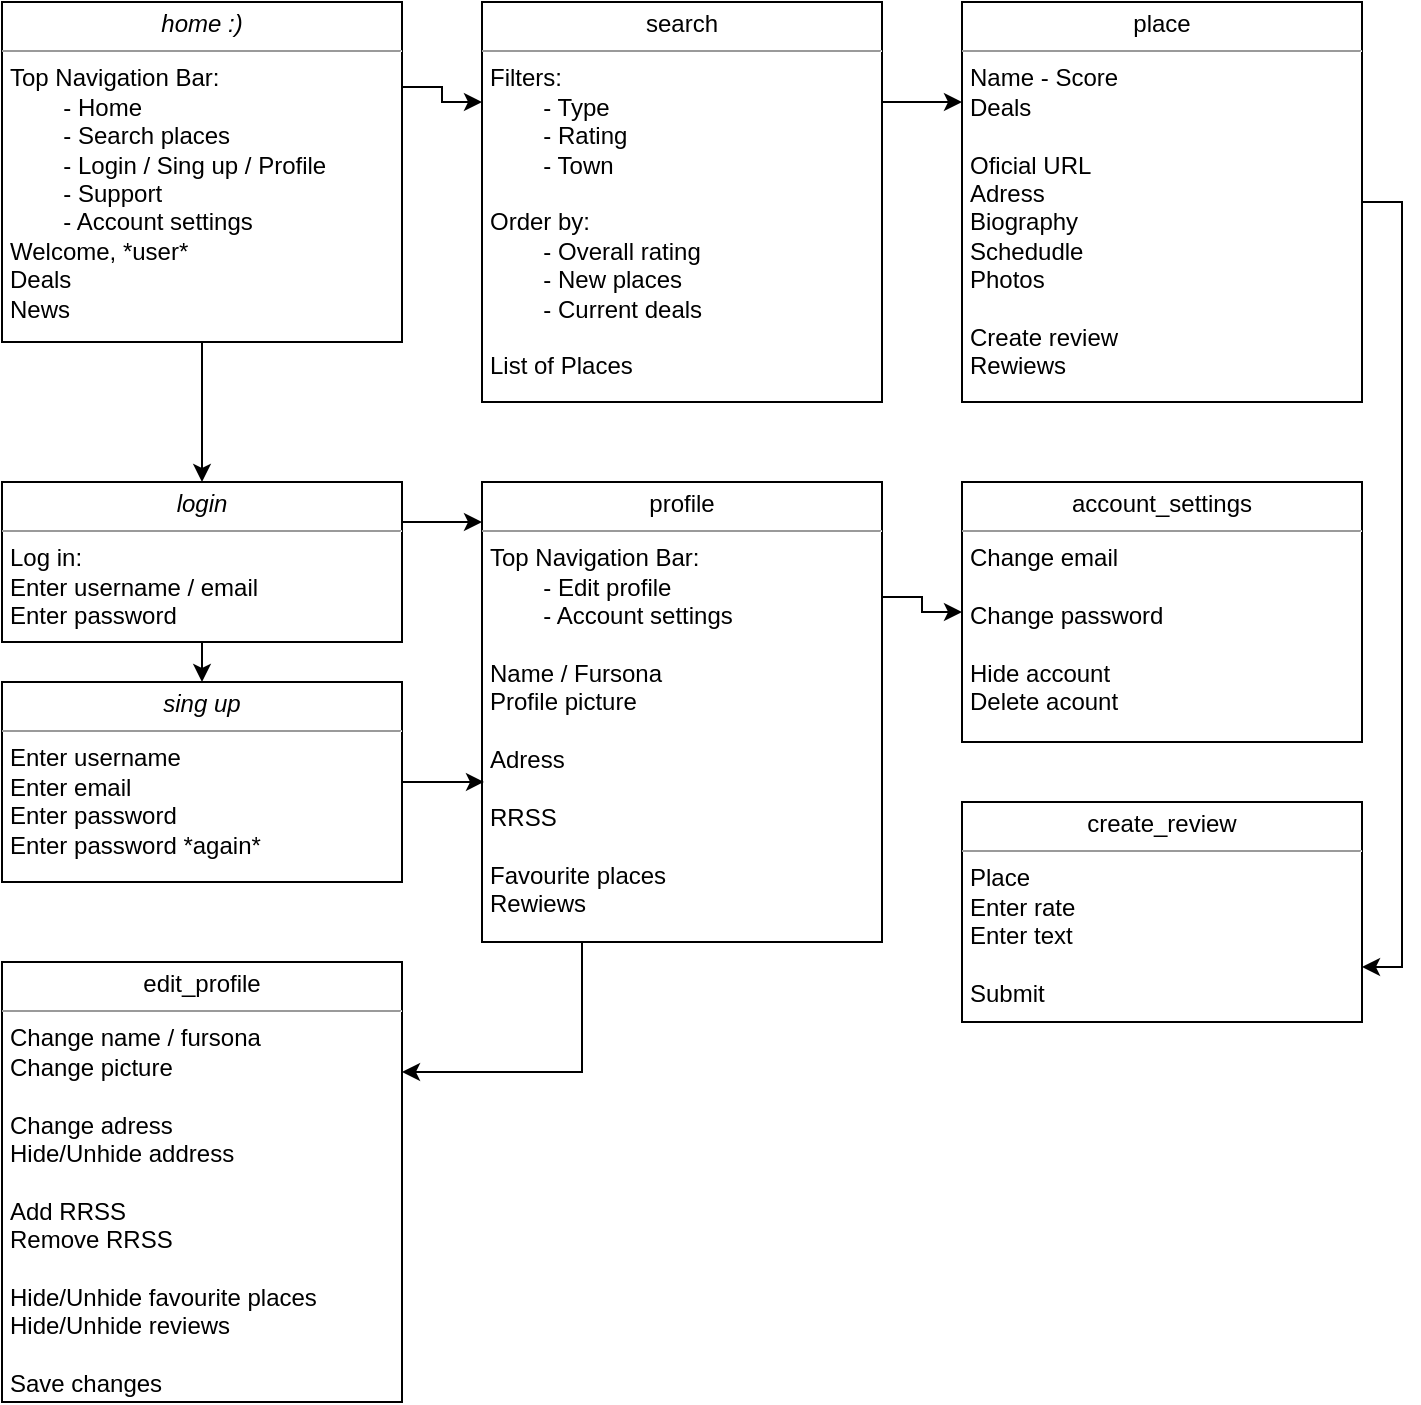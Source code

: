 <mxfile version="16.6.1" type="device"><diagram name="Page-1" id="c4acf3e9-155e-7222-9cf6-157b1a14988f"><mxGraphModel dx="1422" dy="802" grid="1" gridSize="10" guides="1" tooltips="1" connect="1" arrows="1" fold="1" page="1" pageScale="1" pageWidth="850" pageHeight="1100" background="none" math="0" shadow="0"><root><mxCell id="0"/><mxCell id="1" parent="0"/><mxCell id="-m8F6RaqqLiDMNpErY54-14" style="edgeStyle=orthogonalEdgeStyle;rounded=0;orthogonalLoop=1;jettySize=auto;html=1;exitX=1;exitY=0.25;exitDx=0;exitDy=0;entryX=0;entryY=0.25;entryDx=0;entryDy=0;" parent="1" source="5d2195bd80daf111-15" target="-m8F6RaqqLiDMNpErY54-3" edge="1"><mxGeometry relative="1" as="geometry"/></mxCell><mxCell id="5d2195bd80daf111-15" value="&lt;p style=&quot;margin: 0px ; margin-top: 4px ; text-align: center&quot;&gt;search&lt;/p&gt;&lt;hr size=&quot;1&quot;&gt;&lt;p style=&quot;margin: 0px ; margin-left: 4px&quot;&gt;Filters:&lt;/p&gt;&lt;p style=&quot;margin: 0px ; margin-left: 4px&quot;&gt;&lt;span style=&quot;white-space: pre&quot;&gt;&#9;&lt;/span&gt;- Type&lt;br&gt;&lt;/p&gt;&lt;p style=&quot;margin: 0px ; margin-left: 4px&quot;&gt;&lt;span style=&quot;white-space: pre&quot;&gt;&#9;&lt;/span&gt;- Rating&lt;br&gt;&lt;/p&gt;&lt;p style=&quot;margin: 0px ; margin-left: 4px&quot;&gt;&lt;span style=&quot;white-space: pre&quot;&gt;&#9;&lt;/span&gt;- Town&lt;br&gt;&lt;/p&gt;&lt;p style=&quot;margin: 0px ; margin-left: 4px&quot;&gt;&lt;br&gt;&lt;/p&gt;&lt;p style=&quot;margin: 0px ; margin-left: 4px&quot;&gt;Order by:&lt;/p&gt;&lt;p style=&quot;margin: 0px ; margin-left: 4px&quot;&gt;&lt;span style=&quot;white-space: pre&quot;&gt;&#9;&lt;/span&gt;- Overall rating&lt;/p&gt;&lt;p style=&quot;margin: 0px ; margin-left: 4px&quot;&gt;&lt;span style=&quot;white-space: pre&quot;&gt;&#9;&lt;/span&gt;- New places&lt;br&gt;&lt;/p&gt;&lt;p style=&quot;margin: 0px ; margin-left: 4px&quot;&gt;&lt;span style=&quot;white-space: pre&quot;&gt;&#9;&lt;/span&gt;- Current deals&lt;br&gt;&lt;/p&gt;&lt;p style=&quot;margin: 0px ; margin-left: 4px&quot;&gt;&lt;br&gt;&lt;/p&gt;&lt;p style=&quot;margin: 0px ; margin-left: 4px&quot;&gt;List of Places&lt;/p&gt;" style="verticalAlign=top;align=left;overflow=fill;fontSize=12;fontFamily=Helvetica;html=1;rounded=0;shadow=0;comic=0;labelBackgroundColor=none;strokeWidth=1" parent="1" vertex="1"><mxGeometry x="320" y="40" width="200" height="200" as="geometry"/></mxCell><mxCell id="-m8F6RaqqLiDMNpErY54-9" style="edgeStyle=orthogonalEdgeStyle;rounded=0;orthogonalLoop=1;jettySize=auto;html=1;exitX=0.5;exitY=1;exitDx=0;exitDy=0;entryX=0.5;entryY=0;entryDx=0;entryDy=0;" parent="1" source="5d2195bd80daf111-18" target="-m8F6RaqqLiDMNpErY54-6" edge="1"><mxGeometry relative="1" as="geometry"/></mxCell><mxCell id="-m8F6RaqqLiDMNpErY54-10" style="edgeStyle=orthogonalEdgeStyle;rounded=0;orthogonalLoop=1;jettySize=auto;html=1;exitX=1;exitY=0.25;exitDx=0;exitDy=0;entryX=0;entryY=0.087;entryDx=0;entryDy=0;entryPerimeter=0;" parent="1" source="5d2195bd80daf111-18" target="-m8F6RaqqLiDMNpErY54-1" edge="1"><mxGeometry relative="1" as="geometry"/></mxCell><mxCell id="5d2195bd80daf111-18" value="&lt;p style=&quot;margin: 0px ; margin-top: 4px ; text-align: center&quot;&gt;&lt;i&gt;l&lt;/i&gt;&lt;i&gt;ogin&lt;/i&gt;&lt;/p&gt;&lt;hr size=&quot;1&quot;&gt;&lt;p style=&quot;margin: 0px ; margin-left: 4px&quot;&gt;Log in:&lt;/p&gt;&lt;p style=&quot;margin: 0px ; margin-left: 4px&quot;&gt;Enter username /&lt;span&gt;&amp;nbsp;email&lt;/span&gt;&lt;/p&gt;&lt;p style=&quot;margin: 0px ; margin-left: 4px&quot;&gt;Enter password&lt;/p&gt;&lt;p style=&quot;margin: 0px ; margin-left: 4px&quot;&gt;&lt;br&gt;&lt;/p&gt;" style="verticalAlign=top;align=left;overflow=fill;fontSize=12;fontFamily=Helvetica;html=1;rounded=0;shadow=0;comic=0;labelBackgroundColor=none;strokeWidth=1" parent="1" vertex="1"><mxGeometry x="80" y="280" width="200" height="80" as="geometry"/></mxCell><mxCell id="-m8F6RaqqLiDMNpErY54-8" style="edgeStyle=orthogonalEdgeStyle;rounded=0;orthogonalLoop=1;jettySize=auto;html=1;exitX=0.5;exitY=1;exitDx=0;exitDy=0;entryX=0.5;entryY=0;entryDx=0;entryDy=0;" parent="1" source="5d2195bd80daf111-19" target="5d2195bd80daf111-18" edge="1"><mxGeometry relative="1" as="geometry"/></mxCell><mxCell id="-m8F6RaqqLiDMNpErY54-13" style="edgeStyle=orthogonalEdgeStyle;rounded=0;orthogonalLoop=1;jettySize=auto;html=1;exitX=1;exitY=0.25;exitDx=0;exitDy=0;entryX=0;entryY=0.25;entryDx=0;entryDy=0;" parent="1" source="5d2195bd80daf111-19" target="5d2195bd80daf111-15" edge="1"><mxGeometry relative="1" as="geometry"/></mxCell><mxCell id="5d2195bd80daf111-19" value="&lt;p style=&quot;margin: 0px ; margin-top: 4px ; text-align: center&quot;&gt;&lt;i&gt;home :)&lt;/i&gt;&lt;/p&gt;&lt;hr size=&quot;1&quot;&gt;&lt;p style=&quot;margin: 0px ; margin-left: 4px&quot;&gt;Top Navigation Bar:&lt;/p&gt;&lt;p style=&quot;margin: 0px ; margin-left: 4px&quot;&gt;&lt;span style=&quot;white-space: pre&quot;&gt;&#9;&lt;/span&gt;- Home&lt;br&gt;&lt;/p&gt;&lt;p style=&quot;margin: 0px ; margin-left: 4px&quot;&gt;&lt;span style=&quot;white-space: pre&quot;&gt;&#9;&lt;/span&gt;- Search places&lt;br&gt;&lt;/p&gt;&lt;p style=&quot;margin: 0px ; margin-left: 4px&quot;&gt;&lt;span style=&quot;white-space: pre&quot;&gt;&#9;&lt;/span&gt;- Login / Sing up /&lt;span&gt;&amp;nbsp;Profile&lt;/span&gt;&lt;/p&gt;&lt;p style=&quot;margin: 0px ; margin-left: 4px&quot;&gt;&lt;span style=&quot;white-space: pre&quot;&gt;&#9;&lt;/span&gt;- Support&lt;br&gt;&lt;/p&gt;&lt;p style=&quot;margin: 0px ; margin-left: 4px&quot;&gt;&lt;span style=&quot;white-space: pre&quot;&gt;&#9;&lt;/span&gt;- Account settings&lt;br&gt;&lt;/p&gt;&lt;p style=&quot;margin: 0px ; margin-left: 4px&quot;&gt;Welcome, *user*&lt;/p&gt;&lt;p style=&quot;margin: 0px ; margin-left: 4px&quot;&gt;Deals&lt;/p&gt;&lt;p style=&quot;margin: 0px ; margin-left: 4px&quot;&gt;News&lt;/p&gt;&lt;p style=&quot;margin: 0px ; margin-left: 4px&quot;&gt;&lt;br&gt;&lt;/p&gt;&lt;p style=&quot;margin: 0px ; margin-left: 4px&quot;&gt;&lt;br&gt;&lt;/p&gt;" style="verticalAlign=top;align=left;overflow=fill;fontSize=12;fontFamily=Helvetica;html=1;rounded=0;shadow=0;comic=0;labelBackgroundColor=none;strokeWidth=1" parent="1" vertex="1"><mxGeometry x="80" y="40" width="200" height="170" as="geometry"/></mxCell><mxCell id="-m8F6RaqqLiDMNpErY54-15" style="edgeStyle=orthogonalEdgeStyle;rounded=0;orthogonalLoop=1;jettySize=auto;html=1;exitX=1;exitY=0.25;exitDx=0;exitDy=0;" parent="1" source="-m8F6RaqqLiDMNpErY54-1" target="-m8F6RaqqLiDMNpErY54-2" edge="1"><mxGeometry relative="1" as="geometry"/></mxCell><mxCell id="-m8F6RaqqLiDMNpErY54-17" style="edgeStyle=orthogonalEdgeStyle;rounded=0;orthogonalLoop=1;jettySize=auto;html=1;exitX=0.25;exitY=1;exitDx=0;exitDy=0;entryX=1;entryY=0.25;entryDx=0;entryDy=0;" parent="1" source="-m8F6RaqqLiDMNpErY54-1" target="-m8F6RaqqLiDMNpErY54-4" edge="1"><mxGeometry relative="1" as="geometry"/></mxCell><mxCell id="-m8F6RaqqLiDMNpErY54-1" value="&lt;p style=&quot;margin: 0px ; margin-top: 4px ; text-align: center&quot;&gt;profile&lt;/p&gt;&lt;hr size=&quot;1&quot;&gt;&lt;p style=&quot;margin: 0px ; margin-left: 4px&quot;&gt;Top Navigation Bar:&lt;/p&gt;&lt;p style=&quot;margin: 0px ; margin-left: 4px&quot;&gt;&lt;span style=&quot;white-space: pre&quot;&gt;&#9;&lt;/span&gt;- Edit profile&lt;br&gt;&lt;/p&gt;&lt;p style=&quot;margin: 0px ; margin-left: 4px&quot;&gt;&lt;span style=&quot;white-space: pre&quot;&gt;&#9;&lt;/span&gt;- Account settings&lt;br&gt;&lt;/p&gt;&lt;p style=&quot;margin: 0px ; margin-left: 4px&quot;&gt;&lt;br&gt;&lt;/p&gt;&lt;p style=&quot;margin: 0px ; margin-left: 4px&quot;&gt;Name / Fursona&lt;/p&gt;&lt;p style=&quot;margin: 0px ; margin-left: 4px&quot;&gt;Profile picture&lt;/p&gt;&lt;p style=&quot;margin: 0px ; margin-left: 4px&quot;&gt;&lt;br&gt;&lt;/p&gt;&lt;p style=&quot;margin: 0px ; margin-left: 4px&quot;&gt;Adress&lt;/p&gt;&lt;p style=&quot;margin: 0px ; margin-left: 4px&quot;&gt;&lt;br&gt;&lt;/p&gt;&lt;p style=&quot;margin: 0px ; margin-left: 4px&quot;&gt;RRSS&lt;/p&gt;&lt;p style=&quot;margin: 0px ; margin-left: 4px&quot;&gt;&lt;br&gt;&lt;/p&gt;&lt;p style=&quot;margin: 0px ; margin-left: 4px&quot;&gt;Favourite places&lt;/p&gt;&lt;p style=&quot;margin: 0px ; margin-left: 4px&quot;&gt;Rewiews&lt;/p&gt;&lt;p style=&quot;margin: 0px ; margin-left: 4px&quot;&gt;&lt;br&gt;&lt;/p&gt;" style="verticalAlign=top;align=left;overflow=fill;fontSize=12;fontFamily=Helvetica;html=1;rounded=0;shadow=0;comic=0;labelBackgroundColor=none;strokeWidth=1" parent="1" vertex="1"><mxGeometry x="320" y="280" width="200" height="230" as="geometry"/></mxCell><mxCell id="-m8F6RaqqLiDMNpErY54-2" value="&lt;p style=&quot;margin: 0px ; margin-top: 4px ; text-align: center&quot;&gt;account_settings&lt;/p&gt;&lt;hr size=&quot;1&quot;&gt;&lt;p style=&quot;margin: 0px ; margin-left: 4px&quot;&gt;Change email&lt;/p&gt;&lt;p style=&quot;margin: 0px ; margin-left: 4px&quot;&gt;&lt;br&gt;&lt;/p&gt;&lt;p style=&quot;margin: 0px ; margin-left: 4px&quot;&gt;Change password&lt;/p&gt;&lt;p style=&quot;margin: 0px ; margin-left: 4px&quot;&gt;&lt;br&gt;&lt;/p&gt;&lt;p style=&quot;margin: 0px ; margin-left: 4px&quot;&gt;Hide account&lt;/p&gt;&lt;p style=&quot;margin: 0px ; margin-left: 4px&quot;&gt;Delete acount&lt;/p&gt;" style="verticalAlign=top;align=left;overflow=fill;fontSize=12;fontFamily=Helvetica;html=1;rounded=0;shadow=0;comic=0;labelBackgroundColor=none;strokeWidth=1" parent="1" vertex="1"><mxGeometry x="560" y="280" width="200" height="130" as="geometry"/></mxCell><mxCell id="-m8F6RaqqLiDMNpErY54-16" style="edgeStyle=orthogonalEdgeStyle;rounded=0;orthogonalLoop=1;jettySize=auto;html=1;exitX=1;exitY=0.5;exitDx=0;exitDy=0;entryX=1;entryY=0.75;entryDx=0;entryDy=0;" parent="1" source="-m8F6RaqqLiDMNpErY54-3" target="-m8F6RaqqLiDMNpErY54-5" edge="1"><mxGeometry relative="1" as="geometry"/></mxCell><mxCell id="-m8F6RaqqLiDMNpErY54-3" value="&lt;p style=&quot;margin: 0px ; margin-top: 4px ; text-align: center&quot;&gt;place&lt;/p&gt;&lt;hr size=&quot;1&quot;&gt;&lt;p style=&quot;margin: 0px ; margin-left: 4px&quot;&gt;Name -&amp;nbsp;&lt;span&gt;Score&lt;/span&gt;&lt;/p&gt;&lt;p style=&quot;margin: 0px ; margin-left: 4px&quot;&gt;Deals&lt;br&gt;&lt;/p&gt;&lt;p style=&quot;margin: 0px ; margin-left: 4px&quot;&gt;&lt;br&gt;&lt;/p&gt;&lt;p style=&quot;margin: 0px ; margin-left: 4px&quot;&gt;Oficial URL&lt;br&gt;&lt;/p&gt;&lt;p style=&quot;margin: 0px ; margin-left: 4px&quot;&gt;Adress&lt;/p&gt;&lt;p style=&quot;margin: 0px ; margin-left: 4px&quot;&gt;Biography&lt;br&gt;&lt;/p&gt;&lt;p style=&quot;margin: 0px ; margin-left: 4px&quot;&gt;Schedudle&lt;/p&gt;&lt;p style=&quot;margin: 0px ; margin-left: 4px&quot;&gt;Photos&lt;/p&gt;&lt;p style=&quot;margin: 0px ; margin-left: 4px&quot;&gt;&lt;br&gt;&lt;/p&gt;&lt;p style=&quot;margin: 0px ; margin-left: 4px&quot;&gt;Create review&lt;/p&gt;&lt;p style=&quot;margin: 0px ; margin-left: 4px&quot;&gt;Rewiews&lt;/p&gt;&lt;p style=&quot;margin: 0px ; margin-left: 4px&quot;&gt;&lt;br&gt;&lt;/p&gt;" style="verticalAlign=top;align=left;overflow=fill;fontSize=12;fontFamily=Helvetica;html=1;rounded=0;shadow=0;comic=0;labelBackgroundColor=none;strokeWidth=1" parent="1" vertex="1"><mxGeometry x="560" y="40" width="200" height="200" as="geometry"/></mxCell><mxCell id="-m8F6RaqqLiDMNpErY54-4" value="&lt;p style=&quot;margin: 0px ; margin-top: 4px ; text-align: center&quot;&gt;edit_profile&lt;/p&gt;&lt;hr size=&quot;1&quot;&gt;&lt;p style=&quot;margin: 0px ; margin-left: 4px&quot;&gt;Change name / fursona&lt;/p&gt;&lt;p style=&quot;margin: 0px ; margin-left: 4px&quot;&gt;Change picture&lt;/p&gt;&lt;p style=&quot;margin: 0px ; margin-left: 4px&quot;&gt;&lt;br&gt;&lt;/p&gt;&lt;p style=&quot;margin: 0px ; margin-left: 4px&quot;&gt;Change adress&lt;/p&gt;&lt;p style=&quot;margin: 0px ; margin-left: 4px&quot;&gt;Hide/Unhide address&lt;/p&gt;&lt;p style=&quot;margin: 0px ; margin-left: 4px&quot;&gt;&lt;br&gt;&lt;/p&gt;&lt;p style=&quot;margin: 0px ; margin-left: 4px&quot;&gt;Add RRSS&lt;/p&gt;&lt;p style=&quot;margin: 0px ; margin-left: 4px&quot;&gt;Remove RRSS&lt;/p&gt;&lt;p style=&quot;margin: 0px ; margin-left: 4px&quot;&gt;&lt;br&gt;&lt;/p&gt;&lt;p style=&quot;margin: 0px ; margin-left: 4px&quot;&gt;Hide/Unhide favourite places&lt;/p&gt;&lt;p style=&quot;margin: 0px ; margin-left: 4px&quot;&gt;Hide/Unhide reviews&lt;/p&gt;&lt;p style=&quot;margin: 0px ; margin-left: 4px&quot;&gt;&lt;br&gt;&lt;/p&gt;&lt;p style=&quot;margin: 0px ; margin-left: 4px&quot;&gt;Save changes&lt;/p&gt;" style="verticalAlign=top;align=left;overflow=fill;fontSize=12;fontFamily=Helvetica;html=1;rounded=0;shadow=0;comic=0;labelBackgroundColor=none;strokeWidth=1" parent="1" vertex="1"><mxGeometry x="80" y="520" width="200" height="220" as="geometry"/></mxCell><mxCell id="-m8F6RaqqLiDMNpErY54-5" value="&lt;p style=&quot;margin: 0px ; margin-top: 4px ; text-align: center&quot;&gt;create_review&lt;/p&gt;&lt;hr size=&quot;1&quot;&gt;&lt;p style=&quot;margin: 0px ; margin-left: 4px&quot;&gt;Place&lt;/p&gt;&lt;p style=&quot;margin: 0px ; margin-left: 4px&quot;&gt;Enter rate&lt;br&gt;&lt;/p&gt;&lt;p style=&quot;margin: 0px ; margin-left: 4px&quot;&gt;Enter text&lt;/p&gt;&lt;p style=&quot;margin: 0px ; margin-left: 4px&quot;&gt;&lt;br&gt;&lt;/p&gt;&lt;p style=&quot;margin: 0px ; margin-left: 4px&quot;&gt;Submit&lt;/p&gt;" style="verticalAlign=top;align=left;overflow=fill;fontSize=12;fontFamily=Helvetica;html=1;rounded=0;shadow=0;comic=0;labelBackgroundColor=none;strokeWidth=1" parent="1" vertex="1"><mxGeometry x="560" y="440" width="200" height="110" as="geometry"/></mxCell><mxCell id="-m8F6RaqqLiDMNpErY54-11" style="edgeStyle=orthogonalEdgeStyle;rounded=0;orthogonalLoop=1;jettySize=auto;html=1;exitX=1;exitY=0.5;exitDx=0;exitDy=0;entryX=0.005;entryY=0.652;entryDx=0;entryDy=0;entryPerimeter=0;" parent="1" source="-m8F6RaqqLiDMNpErY54-6" target="-m8F6RaqqLiDMNpErY54-1" edge="1"><mxGeometry relative="1" as="geometry"/></mxCell><mxCell id="-m8F6RaqqLiDMNpErY54-6" value="&lt;p style=&quot;margin: 0px ; margin-top: 4px ; text-align: center&quot;&gt;&lt;i&gt;sing up&lt;/i&gt;&lt;/p&gt;&lt;hr size=&quot;1&quot;&gt;&lt;p style=&quot;margin: 0px ; margin-left: 4px&quot;&gt;&lt;span&gt;Enter username&lt;/span&gt;&lt;br&gt;&lt;/p&gt;&lt;p style=&quot;margin: 0px 0px 0px 4px&quot;&gt;Enter email&lt;/p&gt;&lt;p style=&quot;margin: 0px 0px 0px 4px&quot;&gt;Enter password&lt;/p&gt;&lt;p style=&quot;margin: 0px 0px 0px 4px&quot;&gt;Enter password *again*&lt;/p&gt;" style="verticalAlign=top;align=left;overflow=fill;fontSize=12;fontFamily=Helvetica;html=1;rounded=0;shadow=0;comic=0;labelBackgroundColor=none;strokeWidth=1" parent="1" vertex="1"><mxGeometry x="80" y="380" width="200" height="100" as="geometry"/></mxCell></root></mxGraphModel></diagram></mxfile>
